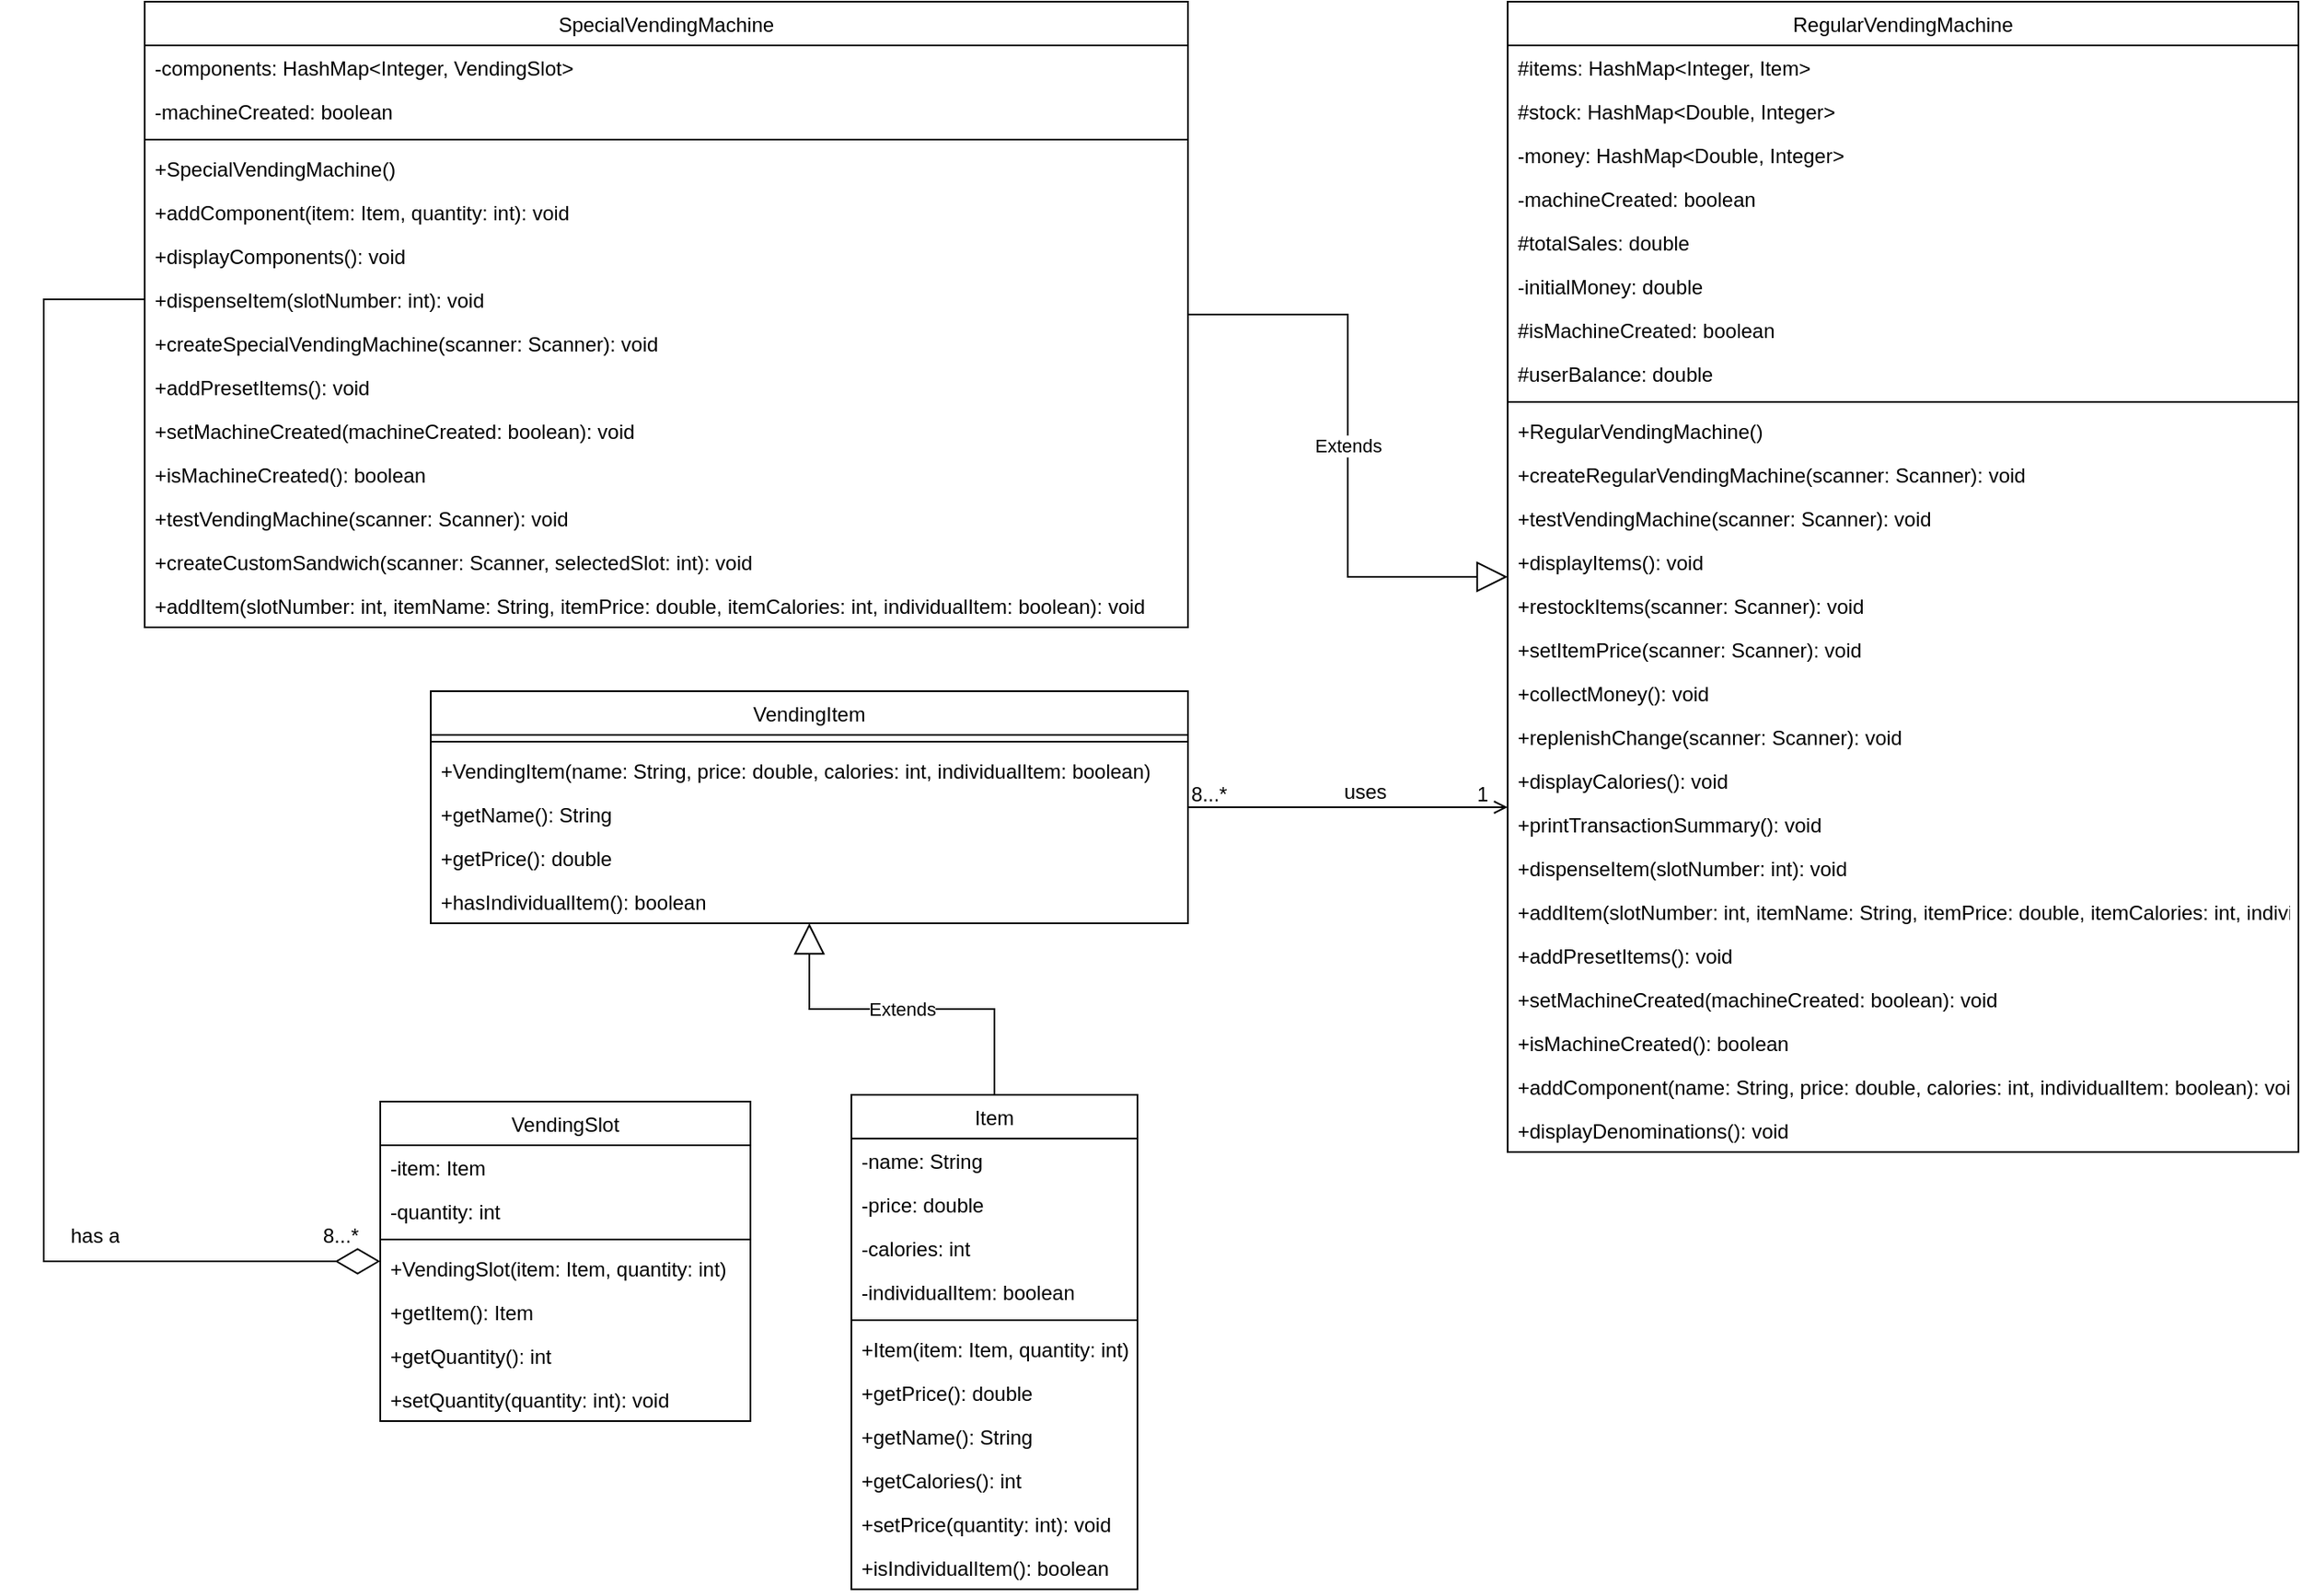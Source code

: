 <mxfile version="21.6.6" type="google">
  <diagram id="C5RBs43oDa-KdzZeNtuy" name="Page-1">
    <mxGraphModel grid="1" page="1" gridSize="10" guides="1" tooltips="1" connect="1" arrows="1" fold="1" pageScale="1" pageWidth="827" pageHeight="1169" math="0" shadow="0">
      <root>
        <mxCell id="WIyWlLk6GJQsqaUBKTNV-0" />
        <mxCell id="WIyWlLk6GJQsqaUBKTNV-1" parent="WIyWlLk6GJQsqaUBKTNV-0" />
        <mxCell id="zkfFHV4jXpPFQw0GAbJ--0" value="VendingItem" style="swimlane;fontStyle=0;align=center;verticalAlign=top;childLayout=stackLayout;horizontal=1;startSize=26;horizontalStack=0;resizeParent=1;resizeLast=0;collapsible=1;marginBottom=0;rounded=0;shadow=0;strokeWidth=1;" vertex="1" parent="WIyWlLk6GJQsqaUBKTNV-1">
          <mxGeometry x="70" y="120" width="450" height="138" as="geometry">
            <mxRectangle x="230" y="140" width="160" height="26" as="alternateBounds" />
          </mxGeometry>
        </mxCell>
        <mxCell id="zkfFHV4jXpPFQw0GAbJ--4" value="" style="line;html=1;strokeWidth=1;align=left;verticalAlign=middle;spacingTop=-1;spacingLeft=3;spacingRight=3;rotatable=0;labelPosition=right;points=[];portConstraint=eastwest;" vertex="1" parent="zkfFHV4jXpPFQw0GAbJ--0">
          <mxGeometry y="26" width="450" height="8" as="geometry" />
        </mxCell>
        <mxCell id="zkfFHV4jXpPFQw0GAbJ--3" value="+VendingItem(name: String, price: double, calories: int, individualItem: boolean)" style="text;align=left;verticalAlign=top;spacingLeft=4;spacingRight=4;overflow=hidden;rotatable=0;points=[[0,0.5],[1,0.5]];portConstraint=eastwest;rounded=0;shadow=0;html=0;" vertex="1" parent="zkfFHV4jXpPFQw0GAbJ--0">
          <mxGeometry y="34" width="450" height="26" as="geometry" />
        </mxCell>
        <mxCell id="zkfFHV4jXpPFQw0GAbJ--2" value="+getName(): String" style="text;align=left;verticalAlign=top;spacingLeft=4;spacingRight=4;overflow=hidden;rotatable=0;points=[[0,0.5],[1,0.5]];portConstraint=eastwest;rounded=0;shadow=0;html=0;" vertex="1" parent="zkfFHV4jXpPFQw0GAbJ--0">
          <mxGeometry y="60" width="450" height="26" as="geometry" />
        </mxCell>
        <mxCell id="zkfFHV4jXpPFQw0GAbJ--1" value="+getPrice(): double" style="text;align=left;verticalAlign=top;spacingLeft=4;spacingRight=4;overflow=hidden;rotatable=0;points=[[0,0.5],[1,0.5]];portConstraint=eastwest;" vertex="1" parent="zkfFHV4jXpPFQw0GAbJ--0">
          <mxGeometry y="86" width="450" height="26" as="geometry" />
        </mxCell>
        <mxCell id="zkfFHV4jXpPFQw0GAbJ--5" value="+hasIndividualItem(): boolean" style="text;align=left;verticalAlign=top;spacingLeft=4;spacingRight=4;overflow=hidden;rotatable=0;points=[[0,0.5],[1,0.5]];portConstraint=eastwest;" vertex="1" parent="zkfFHV4jXpPFQw0GAbJ--0">
          <mxGeometry y="112" width="450" height="26" as="geometry" />
        </mxCell>
        <mxCell id="zkfFHV4jXpPFQw0GAbJ--17" value="RegularVendingMachine" style="swimlane;fontStyle=0;align=center;verticalAlign=top;childLayout=stackLayout;horizontal=1;startSize=26;horizontalStack=0;resizeParent=1;resizeLast=0;collapsible=1;marginBottom=0;rounded=0;shadow=0;strokeWidth=1;" vertex="1" parent="WIyWlLk6GJQsqaUBKTNV-1">
          <mxGeometry x="710" y="-290" width="470" height="684" as="geometry">
            <mxRectangle x="550" y="140" width="160" height="26" as="alternateBounds" />
          </mxGeometry>
        </mxCell>
        <mxCell id="zkfFHV4jXpPFQw0GAbJ--18" value="#items: HashMap&lt;Integer, Item&gt;" style="text;align=left;verticalAlign=top;spacingLeft=4;spacingRight=4;overflow=hidden;rotatable=0;points=[[0,0.5],[1,0.5]];portConstraint=eastwest;" vertex="1" parent="zkfFHV4jXpPFQw0GAbJ--17">
          <mxGeometry y="26" width="470" height="26" as="geometry" />
        </mxCell>
        <mxCell id="zkfFHV4jXpPFQw0GAbJ--19" value="#stock: HashMap&lt;Double, Integer&gt;" style="text;align=left;verticalAlign=top;spacingLeft=4;spacingRight=4;overflow=hidden;rotatable=0;points=[[0,0.5],[1,0.5]];portConstraint=eastwest;rounded=0;shadow=0;html=0;" vertex="1" parent="zkfFHV4jXpPFQw0GAbJ--17">
          <mxGeometry y="52" width="470" height="26" as="geometry" />
        </mxCell>
        <mxCell id="zkfFHV4jXpPFQw0GAbJ--20" value="-money: HashMap&lt;Double, Integer&gt;" style="text;align=left;verticalAlign=top;spacingLeft=4;spacingRight=4;overflow=hidden;rotatable=0;points=[[0,0.5],[1,0.5]];portConstraint=eastwest;rounded=0;shadow=0;html=0;" vertex="1" parent="zkfFHV4jXpPFQw0GAbJ--17">
          <mxGeometry y="78" width="470" height="26" as="geometry" />
        </mxCell>
        <mxCell id="zkfFHV4jXpPFQw0GAbJ--21" value="-machineCreated: boolean" style="text;align=left;verticalAlign=top;spacingLeft=4;spacingRight=4;overflow=hidden;rotatable=0;points=[[0,0.5],[1,0.5]];portConstraint=eastwest;rounded=0;shadow=0;html=0;" vertex="1" parent="zkfFHV4jXpPFQw0GAbJ--17">
          <mxGeometry y="104" width="470" height="26" as="geometry" />
        </mxCell>
        <mxCell id="zkfFHV4jXpPFQw0GAbJ--22" value="#totalSales: double" style="text;align=left;verticalAlign=top;spacingLeft=4;spacingRight=4;overflow=hidden;rotatable=0;points=[[0,0.5],[1,0.5]];portConstraint=eastwest;rounded=0;shadow=0;html=0;" vertex="1" parent="zkfFHV4jXpPFQw0GAbJ--17">
          <mxGeometry y="130" width="470" height="26" as="geometry" />
        </mxCell>
        <mxCell id="P4FhMo9EWim1hWObaI4q-30" value="-initialMoney: double" style="text;align=left;verticalAlign=top;spacingLeft=4;spacingRight=4;overflow=hidden;rotatable=0;points=[[0,0.5],[1,0.5]];portConstraint=eastwest;" vertex="1" parent="zkfFHV4jXpPFQw0GAbJ--17">
          <mxGeometry y="156" width="470" height="26" as="geometry" />
        </mxCell>
        <mxCell id="zkfFHV4jXpPFQw0GAbJ--24" value="#isMachineCreated: boolean" style="text;align=left;verticalAlign=top;spacingLeft=4;spacingRight=4;overflow=hidden;rotatable=0;points=[[0,0.5],[1,0.5]];portConstraint=eastwest;" vertex="1" parent="zkfFHV4jXpPFQw0GAbJ--17">
          <mxGeometry y="182" width="470" height="26" as="geometry" />
        </mxCell>
        <mxCell id="P4FhMo9EWim1hWObaI4q-31" value="#userBalance: double" style="text;align=left;verticalAlign=top;spacingLeft=4;spacingRight=4;overflow=hidden;rotatable=0;points=[[0,0.5],[1,0.5]];portConstraint=eastwest;" vertex="1" parent="zkfFHV4jXpPFQw0GAbJ--17">
          <mxGeometry y="208" width="470" height="26" as="geometry" />
        </mxCell>
        <mxCell id="zkfFHV4jXpPFQw0GAbJ--23" value="" style="line;html=1;strokeWidth=1;align=left;verticalAlign=middle;spacingTop=-1;spacingLeft=3;spacingRight=3;rotatable=0;labelPosition=right;points=[];portConstraint=eastwest;" vertex="1" parent="zkfFHV4jXpPFQw0GAbJ--17">
          <mxGeometry y="234" width="470" height="8" as="geometry" />
        </mxCell>
        <mxCell id="zkfFHV4jXpPFQw0GAbJ--25" value="+RegularVendingMachine()" style="text;align=left;verticalAlign=top;spacingLeft=4;spacingRight=4;overflow=hidden;rotatable=0;points=[[0,0.5],[1,0.5]];portConstraint=eastwest;" vertex="1" parent="zkfFHV4jXpPFQw0GAbJ--17">
          <mxGeometry y="242" width="470" height="26" as="geometry" />
        </mxCell>
        <mxCell id="P4FhMo9EWim1hWObaI4q-32" value="+createRegularVendingMachine(scanner: Scanner): void" style="text;align=left;verticalAlign=top;spacingLeft=4;spacingRight=4;overflow=hidden;rotatable=0;points=[[0,0.5],[1,0.5]];portConstraint=eastwest;" vertex="1" parent="zkfFHV4jXpPFQw0GAbJ--17">
          <mxGeometry y="268" width="470" height="26" as="geometry" />
        </mxCell>
        <mxCell id="P4FhMo9EWim1hWObaI4q-76" value="+testVendingMachine(scanner: Scanner): void" style="text;align=left;verticalAlign=top;spacingLeft=4;spacingRight=4;overflow=hidden;rotatable=0;points=[[0,0.5],[1,0.5]];portConstraint=eastwest;" vertex="1" parent="zkfFHV4jXpPFQw0GAbJ--17">
          <mxGeometry y="294" width="470" height="26" as="geometry" />
        </mxCell>
        <mxCell id="P4FhMo9EWim1hWObaI4q-33" value="+displayItems(): void" style="text;align=left;verticalAlign=top;spacingLeft=4;spacingRight=4;overflow=hidden;rotatable=0;points=[[0,0.5],[1,0.5]];portConstraint=eastwest;" vertex="1" parent="zkfFHV4jXpPFQw0GAbJ--17">
          <mxGeometry y="320" width="470" height="26" as="geometry" />
        </mxCell>
        <mxCell id="P4FhMo9EWim1hWObaI4q-34" value="+restockItems(scanner: Scanner): void" style="text;align=left;verticalAlign=top;spacingLeft=4;spacingRight=4;overflow=hidden;rotatable=0;points=[[0,0.5],[1,0.5]];portConstraint=eastwest;" vertex="1" parent="zkfFHV4jXpPFQw0GAbJ--17">
          <mxGeometry y="346" width="470" height="26" as="geometry" />
        </mxCell>
        <mxCell id="P4FhMo9EWim1hWObaI4q-35" value="+setItemPrice(scanner: Scanner): void" style="text;align=left;verticalAlign=top;spacingLeft=4;spacingRight=4;overflow=hidden;rotatable=0;points=[[0,0.5],[1,0.5]];portConstraint=eastwest;" vertex="1" parent="zkfFHV4jXpPFQw0GAbJ--17">
          <mxGeometry y="372" width="470" height="26" as="geometry" />
        </mxCell>
        <mxCell id="P4FhMo9EWim1hWObaI4q-37" value="+collectMoney(): void" style="text;align=left;verticalAlign=top;spacingLeft=4;spacingRight=4;overflow=hidden;rotatable=0;points=[[0,0.5],[1,0.5]];portConstraint=eastwest;" vertex="1" parent="zkfFHV4jXpPFQw0GAbJ--17">
          <mxGeometry y="398" width="470" height="26" as="geometry" />
        </mxCell>
        <mxCell id="P4FhMo9EWim1hWObaI4q-38" value="+replenishChange(scanner: Scanner): void" style="text;align=left;verticalAlign=top;spacingLeft=4;spacingRight=4;overflow=hidden;rotatable=0;points=[[0,0.5],[1,0.5]];portConstraint=eastwest;" vertex="1" parent="zkfFHV4jXpPFQw0GAbJ--17">
          <mxGeometry y="424" width="470" height="26" as="geometry" />
        </mxCell>
        <mxCell id="P4FhMo9EWim1hWObaI4q-41" value="+displayCalories(): void" style="text;align=left;verticalAlign=top;spacingLeft=4;spacingRight=4;overflow=hidden;rotatable=0;points=[[0,0.5],[1,0.5]];portConstraint=eastwest;" vertex="1" parent="zkfFHV4jXpPFQw0GAbJ--17">
          <mxGeometry y="450" width="470" height="26" as="geometry" />
        </mxCell>
        <mxCell id="P4FhMo9EWim1hWObaI4q-40" value="+printTransactionSummary(): void" style="text;align=left;verticalAlign=top;spacingLeft=4;spacingRight=4;overflow=hidden;rotatable=0;points=[[0,0.5],[1,0.5]];portConstraint=eastwest;" vertex="1" parent="zkfFHV4jXpPFQw0GAbJ--17">
          <mxGeometry y="476" width="470" height="26" as="geometry" />
        </mxCell>
        <mxCell id="P4FhMo9EWim1hWObaI4q-43" value="+dispenseItem(slotNumber: int): void" style="text;align=left;verticalAlign=top;spacingLeft=4;spacingRight=4;overflow=hidden;rotatable=0;points=[[0,0.5],[1,0.5]];portConstraint=eastwest;" vertex="1" parent="zkfFHV4jXpPFQw0GAbJ--17">
          <mxGeometry y="502" width="470" height="26" as="geometry" />
        </mxCell>
        <mxCell id="P4FhMo9EWim1hWObaI4q-44" value="+addItem(slotNumber: int, itemName: String, itemPrice: double, itemCalories: int, individualItem: boolean): void" style="text;align=left;verticalAlign=top;spacingLeft=4;spacingRight=4;overflow=hidden;rotatable=0;points=[[0,0.5],[1,0.5]];portConstraint=eastwest;" vertex="1" parent="zkfFHV4jXpPFQw0GAbJ--17">
          <mxGeometry y="528" width="470" height="26" as="geometry" />
        </mxCell>
        <mxCell id="P4FhMo9EWim1hWObaI4q-42" value="+addPresetItems(): void" style="text;align=left;verticalAlign=top;spacingLeft=4;spacingRight=4;overflow=hidden;rotatable=0;points=[[0,0.5],[1,0.5]];portConstraint=eastwest;" vertex="1" parent="zkfFHV4jXpPFQw0GAbJ--17">
          <mxGeometry y="554" width="470" height="26" as="geometry" />
        </mxCell>
        <mxCell id="P4FhMo9EWim1hWObaI4q-45" value="+setMachineCreated(machineCreated: boolean): void" style="text;align=left;verticalAlign=top;spacingLeft=4;spacingRight=4;overflow=hidden;rotatable=0;points=[[0,0.5],[1,0.5]];portConstraint=eastwest;" vertex="1" parent="zkfFHV4jXpPFQw0GAbJ--17">
          <mxGeometry y="580" width="470" height="26" as="geometry" />
        </mxCell>
        <mxCell id="P4FhMo9EWim1hWObaI4q-46" value="+isMachineCreated(): boolean" style="text;align=left;verticalAlign=top;spacingLeft=4;spacingRight=4;overflow=hidden;rotatable=0;points=[[0,0.5],[1,0.5]];portConstraint=eastwest;" vertex="1" parent="zkfFHV4jXpPFQw0GAbJ--17">
          <mxGeometry y="606" width="470" height="26" as="geometry" />
        </mxCell>
        <mxCell id="P4FhMo9EWim1hWObaI4q-47" value="+addComponent(name: String, price: double, calories: int, individualItem: boolean): void" style="text;align=left;verticalAlign=top;spacingLeft=4;spacingRight=4;overflow=hidden;rotatable=0;points=[[0,0.5],[1,0.5]];portConstraint=eastwest;" vertex="1" parent="zkfFHV4jXpPFQw0GAbJ--17">
          <mxGeometry y="632" width="470" height="26" as="geometry" />
        </mxCell>
        <mxCell id="P4FhMo9EWim1hWObaI4q-48" value="+displayDenominations(): void" style="text;align=left;verticalAlign=top;spacingLeft=4;spacingRight=4;overflow=hidden;rotatable=0;points=[[0,0.5],[1,0.5]];portConstraint=eastwest;" vertex="1" parent="zkfFHV4jXpPFQw0GAbJ--17">
          <mxGeometry y="658" width="470" height="26" as="geometry" />
        </mxCell>
        <mxCell id="zkfFHV4jXpPFQw0GAbJ--26" value="" style="endArrow=open;shadow=0;strokeWidth=1;rounded=0;endFill=1;edgeStyle=elbowEdgeStyle;elbow=vertical;" edge="1" parent="WIyWlLk6GJQsqaUBKTNV-1" source="zkfFHV4jXpPFQw0GAbJ--0" target="zkfFHV4jXpPFQw0GAbJ--17">
          <mxGeometry x="0.5" y="41" relative="1" as="geometry">
            <mxPoint x="380" y="192" as="sourcePoint" />
            <mxPoint x="540" y="192" as="targetPoint" />
            <mxPoint x="-40" y="32" as="offset" />
          </mxGeometry>
        </mxCell>
        <mxCell id="zkfFHV4jXpPFQw0GAbJ--27" value="8...*" style="resizable=0;align=left;verticalAlign=bottom;labelBackgroundColor=none;fontSize=12;" connectable="0" vertex="1" parent="zkfFHV4jXpPFQw0GAbJ--26">
          <mxGeometry x="-1" relative="1" as="geometry">
            <mxPoint y="1" as="offset" />
          </mxGeometry>
        </mxCell>
        <mxCell id="zkfFHV4jXpPFQw0GAbJ--28" value="1" style="resizable=0;align=right;verticalAlign=bottom;labelBackgroundColor=none;fontSize=12;" connectable="0" vertex="1" parent="zkfFHV4jXpPFQw0GAbJ--26">
          <mxGeometry x="1" relative="1" as="geometry">
            <mxPoint x="-10" y="1" as="offset" />
          </mxGeometry>
        </mxCell>
        <mxCell id="zkfFHV4jXpPFQw0GAbJ--29" value="uses" style="text;html=1;resizable=0;points=[];;align=center;verticalAlign=middle;labelBackgroundColor=none;rounded=0;shadow=0;strokeWidth=1;fontSize=12;" vertex="1" connectable="0" parent="zkfFHV4jXpPFQw0GAbJ--26">
          <mxGeometry x="0.5" y="49" relative="1" as="geometry">
            <mxPoint x="-38" y="40" as="offset" />
          </mxGeometry>
        </mxCell>
        <mxCell id="P4FhMo9EWim1hWObaI4q-4" value="Item" style="swimlane;fontStyle=0;align=center;verticalAlign=top;childLayout=stackLayout;horizontal=1;startSize=26;horizontalStack=0;resizeParent=1;resizeLast=0;collapsible=1;marginBottom=0;rounded=0;shadow=0;strokeWidth=1;" vertex="1" parent="WIyWlLk6GJQsqaUBKTNV-1">
          <mxGeometry x="320" y="360" width="170" height="294" as="geometry">
            <mxRectangle x="130" y="380" width="160" height="26" as="alternateBounds" />
          </mxGeometry>
        </mxCell>
        <mxCell id="P4FhMo9EWim1hWObaI4q-5" value="-name: String" style="text;align=left;verticalAlign=top;spacingLeft=4;spacingRight=4;overflow=hidden;rotatable=0;points=[[0,0.5],[1,0.5]];portConstraint=eastwest;" vertex="1" parent="P4FhMo9EWim1hWObaI4q-4">
          <mxGeometry y="26" width="170" height="26" as="geometry" />
        </mxCell>
        <mxCell id="P4FhMo9EWim1hWObaI4q-14" value="-price: double" style="text;align=left;verticalAlign=top;spacingLeft=4;spacingRight=4;overflow=hidden;rotatable=0;points=[[0,0.5],[1,0.5]];portConstraint=eastwest;rounded=0;shadow=0;html=0;" vertex="1" parent="P4FhMo9EWim1hWObaI4q-4">
          <mxGeometry y="52" width="170" height="26" as="geometry" />
        </mxCell>
        <mxCell id="P4FhMo9EWim1hWObaI4q-15" value="-calories: int" style="text;align=left;verticalAlign=top;spacingLeft=4;spacingRight=4;overflow=hidden;rotatable=0;points=[[0,0.5],[1,0.5]];portConstraint=eastwest;rounded=0;shadow=0;html=0;" vertex="1" parent="P4FhMo9EWim1hWObaI4q-4">
          <mxGeometry y="78" width="170" height="26" as="geometry" />
        </mxCell>
        <mxCell id="P4FhMo9EWim1hWObaI4q-6" value="-individualItem: boolean" style="text;align=left;verticalAlign=top;spacingLeft=4;spacingRight=4;overflow=hidden;rotatable=0;points=[[0,0.5],[1,0.5]];portConstraint=eastwest;rounded=0;shadow=0;html=0;" vertex="1" parent="P4FhMo9EWim1hWObaI4q-4">
          <mxGeometry y="104" width="170" height="26" as="geometry" />
        </mxCell>
        <mxCell id="P4FhMo9EWim1hWObaI4q-7" value="" style="line;html=1;strokeWidth=1;align=left;verticalAlign=middle;spacingTop=-1;spacingLeft=3;spacingRight=3;rotatable=0;labelPosition=right;points=[];portConstraint=eastwest;" vertex="1" parent="P4FhMo9EWim1hWObaI4q-4">
          <mxGeometry y="130" width="170" height="8" as="geometry" />
        </mxCell>
        <mxCell id="P4FhMo9EWim1hWObaI4q-8" value="+Item(item: Item, quantity: int)" style="text;align=left;verticalAlign=top;spacingLeft=4;spacingRight=4;overflow=hidden;rotatable=0;points=[[0,0.5],[1,0.5]];portConstraint=eastwest;fontStyle=0" vertex="1" parent="P4FhMo9EWim1hWObaI4q-4">
          <mxGeometry y="138" width="170" height="26" as="geometry" />
        </mxCell>
        <mxCell id="P4FhMo9EWim1hWObaI4q-19" value="+getPrice(): double" style="text;align=left;verticalAlign=top;spacingLeft=4;spacingRight=4;overflow=hidden;rotatable=0;points=[[0,0.5],[1,0.5]];portConstraint=eastwest;" vertex="1" parent="P4FhMo9EWim1hWObaI4q-4">
          <mxGeometry y="164" width="170" height="26" as="geometry" />
        </mxCell>
        <mxCell id="P4FhMo9EWim1hWObaI4q-17" value="+getName(): String" style="text;align=left;verticalAlign=top;spacingLeft=4;spacingRight=4;overflow=hidden;rotatable=0;points=[[0,0.5],[1,0.5]];portConstraint=eastwest;rounded=0;shadow=0;html=0;" vertex="1" parent="P4FhMo9EWim1hWObaI4q-4">
          <mxGeometry y="190" width="170" height="26" as="geometry" />
        </mxCell>
        <mxCell id="P4FhMo9EWim1hWObaI4q-10" value="+getCalories(): int" style="text;align=left;verticalAlign=top;spacingLeft=4;spacingRight=4;overflow=hidden;rotatable=0;points=[[0,0.5],[1,0.5]];portConstraint=eastwest;" vertex="1" parent="P4FhMo9EWim1hWObaI4q-4">
          <mxGeometry y="216" width="170" height="26" as="geometry" />
        </mxCell>
        <mxCell id="P4FhMo9EWim1hWObaI4q-11" value="+setPrice(quantity: int): void" style="text;align=left;verticalAlign=top;spacingLeft=4;spacingRight=4;overflow=hidden;rotatable=0;points=[[0,0.5],[1,0.5]];portConstraint=eastwest;" vertex="1" parent="P4FhMo9EWim1hWObaI4q-4">
          <mxGeometry y="242" width="170" height="26" as="geometry" />
        </mxCell>
        <mxCell id="P4FhMo9EWim1hWObaI4q-18" value="+isIndividualItem(): boolean" style="text;align=left;verticalAlign=top;spacingLeft=4;spacingRight=4;overflow=hidden;rotatable=0;points=[[0,0.5],[1,0.5]];portConstraint=eastwest;" vertex="1" parent="P4FhMo9EWim1hWObaI4q-4">
          <mxGeometry y="268" width="170" height="26" as="geometry" />
        </mxCell>
        <mxCell id="P4FhMo9EWim1hWObaI4q-20" value="VendingSlot" style="swimlane;fontStyle=0;align=center;verticalAlign=top;childLayout=stackLayout;horizontal=1;startSize=26;horizontalStack=0;resizeParent=1;resizeLast=0;collapsible=1;marginBottom=0;rounded=0;shadow=0;strokeWidth=1;" vertex="1" parent="WIyWlLk6GJQsqaUBKTNV-1">
          <mxGeometry x="40" y="364" width="220" height="190" as="geometry">
            <mxRectangle x="130" y="380" width="160" height="26" as="alternateBounds" />
          </mxGeometry>
        </mxCell>
        <mxCell id="P4FhMo9EWim1hWObaI4q-21" value="-item: Item" style="text;align=left;verticalAlign=top;spacingLeft=4;spacingRight=4;overflow=hidden;rotatable=0;points=[[0,0.5],[1,0.5]];portConstraint=eastwest;" vertex="1" parent="P4FhMo9EWim1hWObaI4q-20">
          <mxGeometry y="26" width="220" height="26" as="geometry" />
        </mxCell>
        <mxCell id="P4FhMo9EWim1hWObaI4q-22" value="-quantity: int" style="text;align=left;verticalAlign=top;spacingLeft=4;spacingRight=4;overflow=hidden;rotatable=0;points=[[0,0.5],[1,0.5]];portConstraint=eastwest;rounded=0;shadow=0;html=0;" vertex="1" parent="P4FhMo9EWim1hWObaI4q-20">
          <mxGeometry y="52" width="220" height="26" as="geometry" />
        </mxCell>
        <mxCell id="P4FhMo9EWim1hWObaI4q-23" value="" style="line;html=1;strokeWidth=1;align=left;verticalAlign=middle;spacingTop=-1;spacingLeft=3;spacingRight=3;rotatable=0;labelPosition=right;points=[];portConstraint=eastwest;" vertex="1" parent="P4FhMo9EWim1hWObaI4q-20">
          <mxGeometry y="78" width="220" height="8" as="geometry" />
        </mxCell>
        <mxCell id="P4FhMo9EWim1hWObaI4q-24" value="+VendingSlot(item: Item, quantity: int)" style="text;align=left;verticalAlign=top;spacingLeft=4;spacingRight=4;overflow=hidden;rotatable=0;points=[[0,0.5],[1,0.5]];portConstraint=eastwest;fontStyle=0" vertex="1" parent="P4FhMo9EWim1hWObaI4q-20">
          <mxGeometry y="86" width="220" height="26" as="geometry" />
        </mxCell>
        <mxCell id="P4FhMo9EWim1hWObaI4q-25" value="+getItem(): Item" style="text;align=left;verticalAlign=top;spacingLeft=4;spacingRight=4;overflow=hidden;rotatable=0;points=[[0,0.5],[1,0.5]];portConstraint=eastwest;" vertex="1" parent="P4FhMo9EWim1hWObaI4q-20">
          <mxGeometry y="112" width="220" height="26" as="geometry" />
        </mxCell>
        <mxCell id="P4FhMo9EWim1hWObaI4q-26" value="+getQuantity(): int" style="text;align=left;verticalAlign=top;spacingLeft=4;spacingRight=4;overflow=hidden;rotatable=0;points=[[0,0.5],[1,0.5]];portConstraint=eastwest;" vertex="1" parent="P4FhMo9EWim1hWObaI4q-20">
          <mxGeometry y="138" width="220" height="26" as="geometry" />
        </mxCell>
        <mxCell id="P4FhMo9EWim1hWObaI4q-27" value="+setQuantity(quantity: int): void" style="text;align=left;verticalAlign=top;spacingLeft=4;spacingRight=4;overflow=hidden;rotatable=0;points=[[0,0.5],[1,0.5]];portConstraint=eastwest;" vertex="1" parent="P4FhMo9EWim1hWObaI4q-20">
          <mxGeometry y="164" width="220" height="26" as="geometry" />
        </mxCell>
        <mxCell id="P4FhMo9EWim1hWObaI4q-49" value="SpecialVendingMachine" style="swimlane;fontStyle=0;align=center;verticalAlign=top;childLayout=stackLayout;horizontal=1;startSize=26;horizontalStack=0;resizeParent=1;resizeLast=0;collapsible=1;marginBottom=0;rounded=0;shadow=0;strokeWidth=1;" vertex="1" parent="WIyWlLk6GJQsqaUBKTNV-1">
          <mxGeometry x="-100" y="-290" width="620" height="372" as="geometry">
            <mxRectangle x="550" y="140" width="160" height="26" as="alternateBounds" />
          </mxGeometry>
        </mxCell>
        <mxCell id="P4FhMo9EWim1hWObaI4q-52" value="-components: HashMap&lt;Integer, VendingSlot&gt;" style="text;align=left;verticalAlign=top;spacingLeft=4;spacingRight=4;overflow=hidden;rotatable=0;points=[[0,0.5],[1,0.5]];portConstraint=eastwest;rounded=0;shadow=0;html=0;" vertex="1" parent="P4FhMo9EWim1hWObaI4q-49">
          <mxGeometry y="26" width="620" height="26" as="geometry" />
        </mxCell>
        <mxCell id="P4FhMo9EWim1hWObaI4q-80" value="-machineCreated: boolean" style="text;align=left;verticalAlign=top;spacingLeft=4;spacingRight=4;overflow=hidden;rotatable=0;points=[[0,0.5],[1,0.5]];portConstraint=eastwest;rounded=0;shadow=0;html=0;" vertex="1" parent="P4FhMo9EWim1hWObaI4q-49">
          <mxGeometry y="52" width="620" height="26" as="geometry" />
        </mxCell>
        <mxCell id="P4FhMo9EWim1hWObaI4q-58" value="" style="line;html=1;strokeWidth=1;align=left;verticalAlign=middle;spacingTop=-1;spacingLeft=3;spacingRight=3;rotatable=0;labelPosition=right;points=[];portConstraint=eastwest;" vertex="1" parent="P4FhMo9EWim1hWObaI4q-49">
          <mxGeometry y="78" width="620" height="8" as="geometry" />
        </mxCell>
        <mxCell id="P4FhMo9EWim1hWObaI4q-59" value="+SpecialVendingMachine()" style="text;align=left;verticalAlign=top;spacingLeft=4;spacingRight=4;overflow=hidden;rotatable=0;points=[[0,0.5],[1,0.5]];portConstraint=eastwest;" vertex="1" parent="P4FhMo9EWim1hWObaI4q-49">
          <mxGeometry y="86" width="620" height="26" as="geometry" />
        </mxCell>
        <mxCell id="P4FhMo9EWim1hWObaI4q-73" value="+addComponent(item: Item, quantity: int): void" style="text;align=left;verticalAlign=top;spacingLeft=4;spacingRight=4;overflow=hidden;rotatable=0;points=[[0,0.5],[1,0.5]];portConstraint=eastwest;" vertex="1" parent="P4FhMo9EWim1hWObaI4q-49">
          <mxGeometry y="112" width="620" height="26" as="geometry" />
        </mxCell>
        <mxCell id="P4FhMo9EWim1hWObaI4q-78" value="+displayComponents(): void" style="text;align=left;verticalAlign=top;spacingLeft=4;spacingRight=4;overflow=hidden;rotatable=0;points=[[0,0.5],[1,0.5]];portConstraint=eastwest;" vertex="1" parent="P4FhMo9EWim1hWObaI4q-49">
          <mxGeometry y="138" width="620" height="26" as="geometry" />
        </mxCell>
        <mxCell id="P4FhMo9EWim1hWObaI4q-68" value="+dispenseItem(slotNumber: int): void" style="text;align=left;verticalAlign=top;spacingLeft=4;spacingRight=4;overflow=hidden;rotatable=0;points=[[0,0.5],[1,0.5]];portConstraint=eastwest;" vertex="1" parent="P4FhMo9EWim1hWObaI4q-49">
          <mxGeometry y="164" width="620" height="26" as="geometry" />
        </mxCell>
        <mxCell id="P4FhMo9EWim1hWObaI4q-60" value="+createSpecialVendingMachine(scanner: Scanner): void" style="text;align=left;verticalAlign=top;spacingLeft=4;spacingRight=4;overflow=hidden;rotatable=0;points=[[0,0.5],[1,0.5]];portConstraint=eastwest;" vertex="1" parent="P4FhMo9EWim1hWObaI4q-49">
          <mxGeometry y="190" width="620" height="26" as="geometry" />
        </mxCell>
        <mxCell id="P4FhMo9EWim1hWObaI4q-70" value="+addPresetItems(): void" style="text;align=left;verticalAlign=top;spacingLeft=4;spacingRight=4;overflow=hidden;rotatable=0;points=[[0,0.5],[1,0.5]];portConstraint=eastwest;" vertex="1" parent="P4FhMo9EWim1hWObaI4q-49">
          <mxGeometry y="216" width="620" height="26" as="geometry" />
        </mxCell>
        <mxCell id="P4FhMo9EWim1hWObaI4q-71" value="+setMachineCreated(machineCreated: boolean): void" style="text;align=left;verticalAlign=top;spacingLeft=4;spacingRight=4;overflow=hidden;rotatable=0;points=[[0,0.5],[1,0.5]];portConstraint=eastwest;" vertex="1" parent="P4FhMo9EWim1hWObaI4q-49">
          <mxGeometry y="242" width="620" height="26" as="geometry" />
        </mxCell>
        <mxCell id="P4FhMo9EWim1hWObaI4q-72" value="+isMachineCreated(): boolean" style="text;align=left;verticalAlign=top;spacingLeft=4;spacingRight=4;overflow=hidden;rotatable=0;points=[[0,0.5],[1,0.5]];portConstraint=eastwest;" vertex="1" parent="P4FhMo9EWim1hWObaI4q-49">
          <mxGeometry y="268" width="620" height="26" as="geometry" />
        </mxCell>
        <mxCell id="P4FhMo9EWim1hWObaI4q-77" value="+testVendingMachine(scanner: Scanner): void" style="text;align=left;verticalAlign=top;spacingLeft=4;spacingRight=4;overflow=hidden;rotatable=0;points=[[0,0.5],[1,0.5]];portConstraint=eastwest;" vertex="1" parent="P4FhMo9EWim1hWObaI4q-49">
          <mxGeometry y="294" width="620" height="26" as="geometry" />
        </mxCell>
        <mxCell id="P4FhMo9EWim1hWObaI4q-63" value="+createCustomSandwich(scanner: Scanner, selectedSlot: int): void" style="text;align=left;verticalAlign=top;spacingLeft=4;spacingRight=4;overflow=hidden;rotatable=0;points=[[0,0.5],[1,0.5]];portConstraint=eastwest;" vertex="1" parent="P4FhMo9EWim1hWObaI4q-49">
          <mxGeometry y="320" width="620" height="26" as="geometry" />
        </mxCell>
        <mxCell id="P4FhMo9EWim1hWObaI4q-69" value="+addItem(slotNumber: int, itemName: String, itemPrice: double, itemCalories: int, individualItem: boolean): void" style="text;align=left;verticalAlign=top;spacingLeft=4;spacingRight=4;overflow=hidden;rotatable=0;points=[[0,0.5],[1,0.5]];portConstraint=eastwest;" vertex="1" parent="P4FhMo9EWim1hWObaI4q-49">
          <mxGeometry y="346" width="620" height="26" as="geometry" />
        </mxCell>
        <mxCell id="CFAZg2KTACRUzSn__e9P-1" value="Extends" style="endArrow=block;endSize=16;endFill=0;html=1;rounded=0;edgeStyle=orthogonalEdgeStyle;" edge="1" parent="WIyWlLk6GJQsqaUBKTNV-1" source="P4FhMo9EWim1hWObaI4q-49" target="zkfFHV4jXpPFQw0GAbJ--17">
          <mxGeometry width="160" relative="1" as="geometry">
            <mxPoint x="450" y="-10" as="sourcePoint" />
            <mxPoint x="610" y="-10" as="targetPoint" />
          </mxGeometry>
        </mxCell>
        <mxCell id="CFAZg2KTACRUzSn__e9P-3" value="Extends" style="endArrow=block;endSize=16;endFill=0;html=1;rounded=0;edgeStyle=orthogonalEdgeStyle;" edge="1" parent="WIyWlLk6GJQsqaUBKTNV-1" source="P4FhMo9EWim1hWObaI4q-4" target="zkfFHV4jXpPFQw0GAbJ--0">
          <mxGeometry width="160" relative="1" as="geometry">
            <mxPoint x="320" y="280" as="sourcePoint" />
            <mxPoint x="480" y="280" as="targetPoint" />
          </mxGeometry>
        </mxCell>
        <mxCell id="CFAZg2KTACRUzSn__e9P-5" value="has a" style="text;strokeColor=none;fillColor=none;align=left;verticalAlign=top;spacingLeft=4;spacingRight=4;overflow=hidden;rotatable=0;points=[[0,0.5],[1,0.5]];portConstraint=eastwest;whiteSpace=wrap;html=1;" vertex="1" parent="WIyWlLk6GJQsqaUBKTNV-1">
          <mxGeometry x="-150" y="430" width="100" height="26" as="geometry" />
        </mxCell>
        <mxCell id="CFAZg2KTACRUzSn__e9P-6" value="" style="endArrow=diamondThin;endFill=0;endSize=24;html=1;rounded=0;edgeStyle=orthogonalEdgeStyle;exitX=0;exitY=0.5;exitDx=0;exitDy=0;" edge="1" parent="WIyWlLk6GJQsqaUBKTNV-1" source="P4FhMo9EWim1hWObaI4q-68" target="P4FhMo9EWim1hWObaI4q-20">
          <mxGeometry width="160" relative="1" as="geometry">
            <mxPoint x="130" y="60" as="sourcePoint" />
            <mxPoint x="-210" y="-100" as="targetPoint" />
            <Array as="points">
              <mxPoint x="-160" y="-113" />
              <mxPoint x="-160" y="459" />
            </Array>
          </mxGeometry>
        </mxCell>
        <mxCell id="CFAZg2KTACRUzSn__e9P-7" value="8...*" style="text;strokeColor=none;fillColor=none;align=left;verticalAlign=top;spacingLeft=4;spacingRight=4;overflow=hidden;rotatable=0;points=[[0,0.5],[1,0.5]];portConstraint=eastwest;whiteSpace=wrap;html=1;" vertex="1" parent="WIyWlLk6GJQsqaUBKTNV-1">
          <mxGeometry y="430" width="50" height="44" as="geometry" />
        </mxCell>
      </root>
    </mxGraphModel>
  </diagram>
</mxfile>
